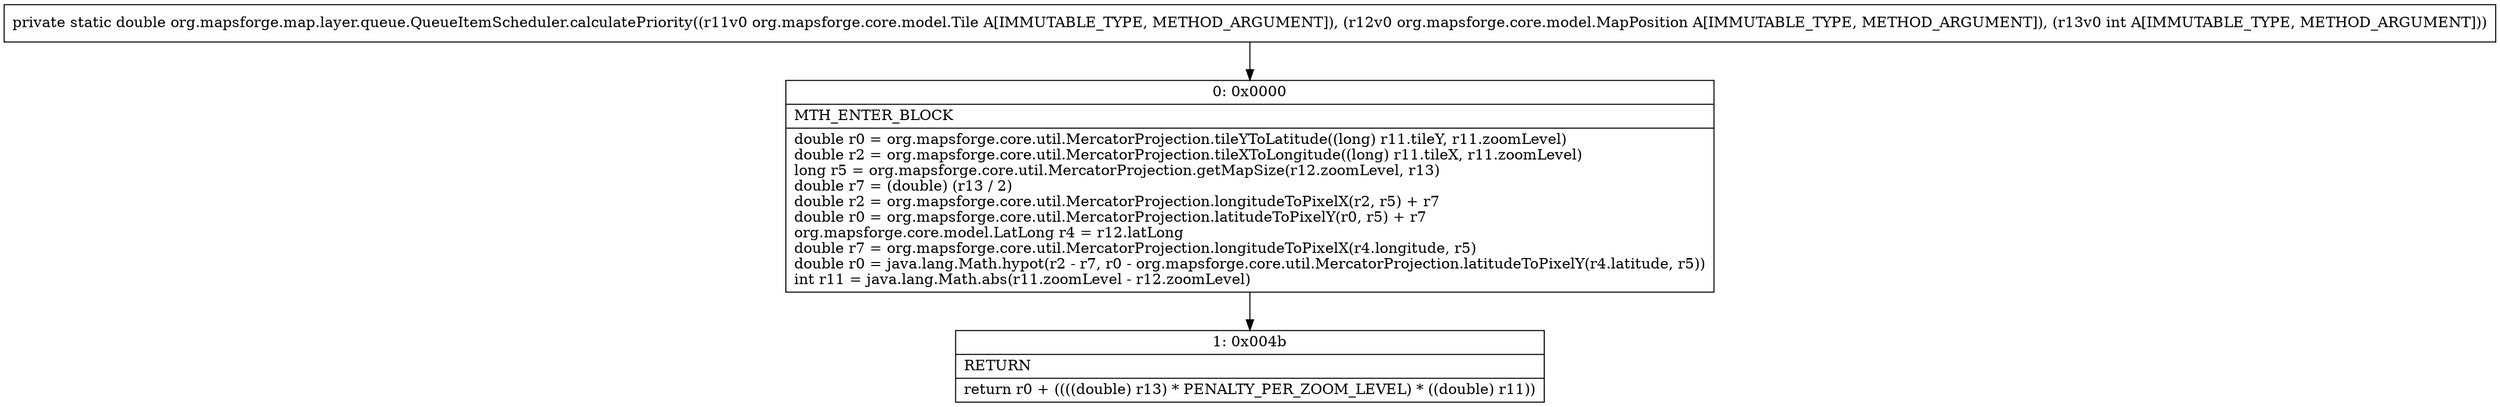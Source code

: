 digraph "CFG fororg.mapsforge.map.layer.queue.QueueItemScheduler.calculatePriority(Lorg\/mapsforge\/core\/model\/Tile;Lorg\/mapsforge\/core\/model\/MapPosition;I)D" {
Node_0 [shape=record,label="{0\:\ 0x0000|MTH_ENTER_BLOCK\l|double r0 = org.mapsforge.core.util.MercatorProjection.tileYToLatitude((long) r11.tileY, r11.zoomLevel)\ldouble r2 = org.mapsforge.core.util.MercatorProjection.tileXToLongitude((long) r11.tileX, r11.zoomLevel)\llong r5 = org.mapsforge.core.util.MercatorProjection.getMapSize(r12.zoomLevel, r13)\ldouble r7 = (double) (r13 \/ 2)\ldouble r2 = org.mapsforge.core.util.MercatorProjection.longitudeToPixelX(r2, r5) + r7\ldouble r0 = org.mapsforge.core.util.MercatorProjection.latitudeToPixelY(r0, r5) + r7\lorg.mapsforge.core.model.LatLong r4 = r12.latLong\ldouble r7 = org.mapsforge.core.util.MercatorProjection.longitudeToPixelX(r4.longitude, r5)\ldouble r0 = java.lang.Math.hypot(r2 \- r7, r0 \- org.mapsforge.core.util.MercatorProjection.latitudeToPixelY(r4.latitude, r5))\lint r11 = java.lang.Math.abs(r11.zoomLevel \- r12.zoomLevel)\l}"];
Node_1 [shape=record,label="{1\:\ 0x004b|RETURN\l|return r0 + ((((double) r13) * PENALTY_PER_ZOOM_LEVEL) * ((double) r11))\l}"];
MethodNode[shape=record,label="{private static double org.mapsforge.map.layer.queue.QueueItemScheduler.calculatePriority((r11v0 org.mapsforge.core.model.Tile A[IMMUTABLE_TYPE, METHOD_ARGUMENT]), (r12v0 org.mapsforge.core.model.MapPosition A[IMMUTABLE_TYPE, METHOD_ARGUMENT]), (r13v0 int A[IMMUTABLE_TYPE, METHOD_ARGUMENT])) }"];
MethodNode -> Node_0;
Node_0 -> Node_1;
}

